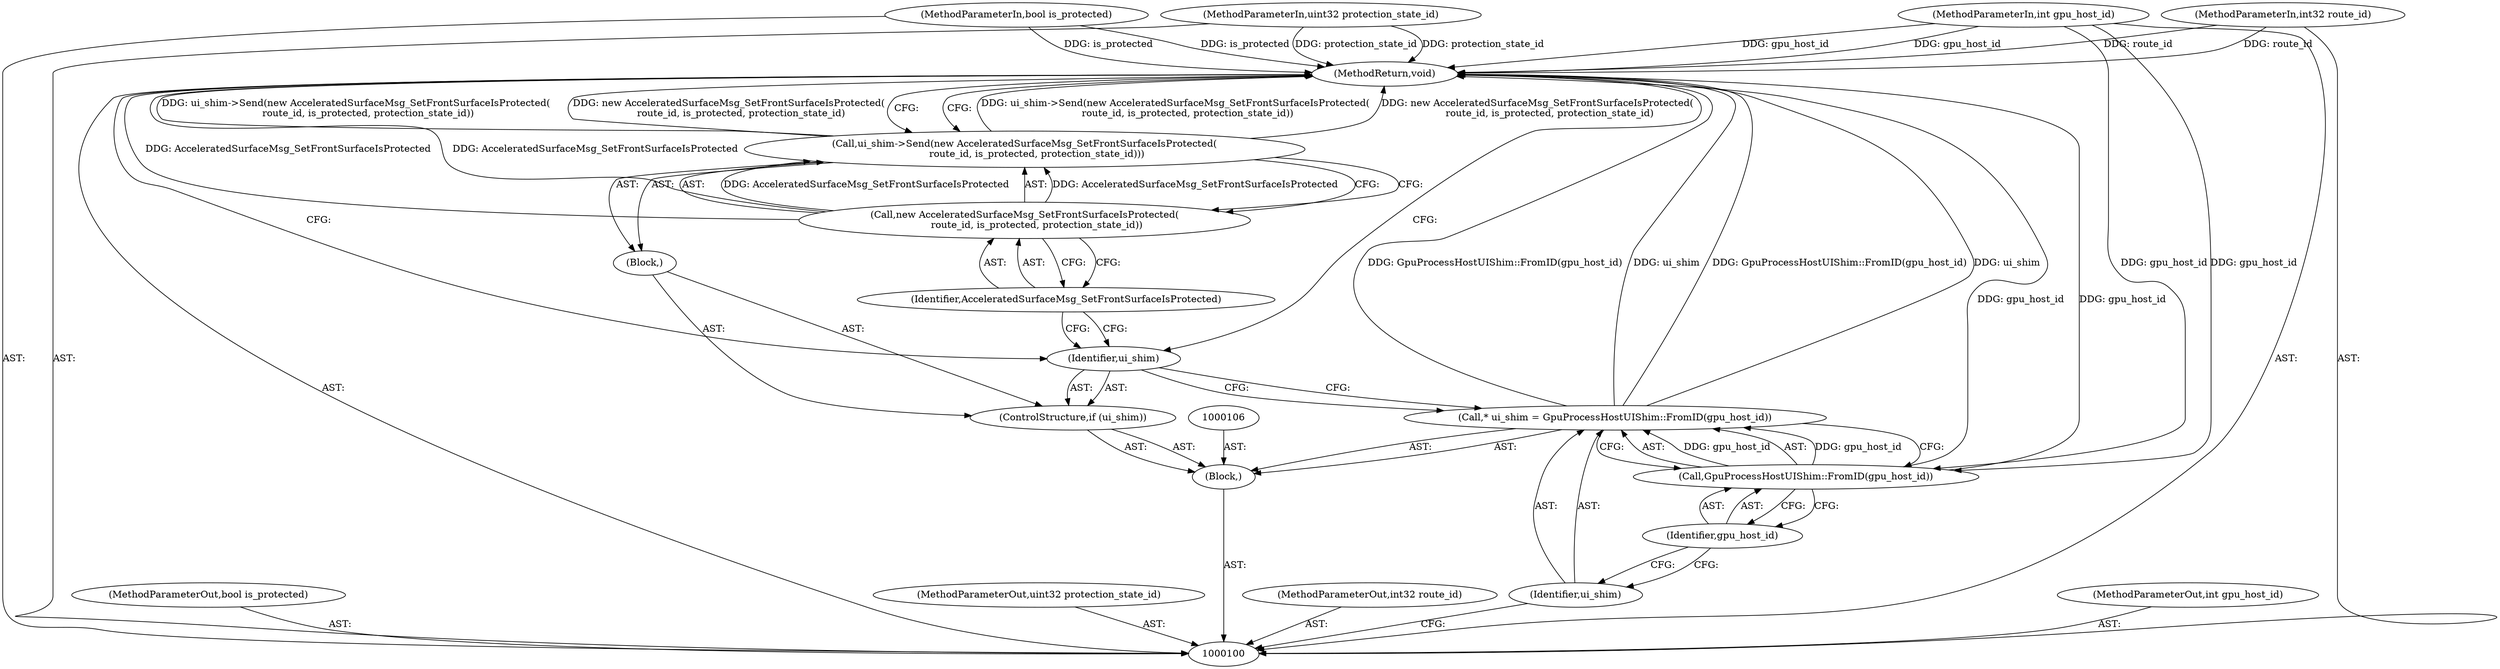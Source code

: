 digraph "1_Chrome_18d67244984a574ba2dd8779faabc0e3e34f4b76_15" {
"1000117" [label="(MethodReturn,void)"];
"1000101" [label="(MethodParameterIn,bool is_protected)"];
"1000143" [label="(MethodParameterOut,bool is_protected)"];
"1000102" [label="(MethodParameterIn,uint32 protection_state_id)"];
"1000144" [label="(MethodParameterOut,uint32 protection_state_id)"];
"1000103" [label="(MethodParameterIn,int32 route_id)"];
"1000145" [label="(MethodParameterOut,int32 route_id)"];
"1000105" [label="(Block,)"];
"1000104" [label="(MethodParameterIn,int gpu_host_id)"];
"1000146" [label="(MethodParameterOut,int gpu_host_id)"];
"1000107" [label="(Call,* ui_shim = GpuProcessHostUIShim::FromID(gpu_host_id))"];
"1000108" [label="(Identifier,ui_shim)"];
"1000109" [label="(Call,GpuProcessHostUIShim::FromID(gpu_host_id))"];
"1000110" [label="(Identifier,gpu_host_id)"];
"1000113" [label="(Block,)"];
"1000111" [label="(ControlStructure,if (ui_shim))"];
"1000112" [label="(Identifier,ui_shim)"];
"1000115" [label="(Call,new AcceleratedSurfaceMsg_SetFrontSurfaceIsProtected(\n        route_id, is_protected, protection_state_id))"];
"1000116" [label="(Identifier,AcceleratedSurfaceMsg_SetFrontSurfaceIsProtected)"];
"1000114" [label="(Call,ui_shim->Send(new AcceleratedSurfaceMsg_SetFrontSurfaceIsProtected(\n        route_id, is_protected, protection_state_id)))"];
"1000117" -> "1000100"  [label="AST: "];
"1000117" -> "1000114"  [label="CFG: "];
"1000117" -> "1000112"  [label="CFG: "];
"1000107" -> "1000117"  [label="DDG: ui_shim"];
"1000107" -> "1000117"  [label="DDG: GpuProcessHostUIShim::FromID(gpu_host_id)"];
"1000104" -> "1000117"  [label="DDG: gpu_host_id"];
"1000114" -> "1000117"  [label="DDG: ui_shim->Send(new AcceleratedSurfaceMsg_SetFrontSurfaceIsProtected(\n        route_id, is_protected, protection_state_id))"];
"1000114" -> "1000117"  [label="DDG: new AcceleratedSurfaceMsg_SetFrontSurfaceIsProtected(\n        route_id, is_protected, protection_state_id)"];
"1000103" -> "1000117"  [label="DDG: route_id"];
"1000102" -> "1000117"  [label="DDG: protection_state_id"];
"1000115" -> "1000117"  [label="DDG: AcceleratedSurfaceMsg_SetFrontSurfaceIsProtected"];
"1000101" -> "1000117"  [label="DDG: is_protected"];
"1000109" -> "1000117"  [label="DDG: gpu_host_id"];
"1000101" -> "1000100"  [label="AST: "];
"1000101" -> "1000117"  [label="DDG: is_protected"];
"1000143" -> "1000100"  [label="AST: "];
"1000102" -> "1000100"  [label="AST: "];
"1000102" -> "1000117"  [label="DDG: protection_state_id"];
"1000144" -> "1000100"  [label="AST: "];
"1000103" -> "1000100"  [label="AST: "];
"1000103" -> "1000117"  [label="DDG: route_id"];
"1000145" -> "1000100"  [label="AST: "];
"1000105" -> "1000100"  [label="AST: "];
"1000106" -> "1000105"  [label="AST: "];
"1000107" -> "1000105"  [label="AST: "];
"1000111" -> "1000105"  [label="AST: "];
"1000104" -> "1000100"  [label="AST: "];
"1000104" -> "1000117"  [label="DDG: gpu_host_id"];
"1000104" -> "1000109"  [label="DDG: gpu_host_id"];
"1000146" -> "1000100"  [label="AST: "];
"1000107" -> "1000105"  [label="AST: "];
"1000107" -> "1000109"  [label="CFG: "];
"1000108" -> "1000107"  [label="AST: "];
"1000109" -> "1000107"  [label="AST: "];
"1000112" -> "1000107"  [label="CFG: "];
"1000107" -> "1000117"  [label="DDG: ui_shim"];
"1000107" -> "1000117"  [label="DDG: GpuProcessHostUIShim::FromID(gpu_host_id)"];
"1000109" -> "1000107"  [label="DDG: gpu_host_id"];
"1000108" -> "1000107"  [label="AST: "];
"1000108" -> "1000100"  [label="CFG: "];
"1000110" -> "1000108"  [label="CFG: "];
"1000109" -> "1000107"  [label="AST: "];
"1000109" -> "1000110"  [label="CFG: "];
"1000110" -> "1000109"  [label="AST: "];
"1000107" -> "1000109"  [label="CFG: "];
"1000109" -> "1000117"  [label="DDG: gpu_host_id"];
"1000109" -> "1000107"  [label="DDG: gpu_host_id"];
"1000104" -> "1000109"  [label="DDG: gpu_host_id"];
"1000110" -> "1000109"  [label="AST: "];
"1000110" -> "1000108"  [label="CFG: "];
"1000109" -> "1000110"  [label="CFG: "];
"1000113" -> "1000111"  [label="AST: "];
"1000114" -> "1000113"  [label="AST: "];
"1000111" -> "1000105"  [label="AST: "];
"1000112" -> "1000111"  [label="AST: "];
"1000113" -> "1000111"  [label="AST: "];
"1000112" -> "1000111"  [label="AST: "];
"1000112" -> "1000107"  [label="CFG: "];
"1000116" -> "1000112"  [label="CFG: "];
"1000117" -> "1000112"  [label="CFG: "];
"1000115" -> "1000114"  [label="AST: "];
"1000115" -> "1000116"  [label="CFG: "];
"1000116" -> "1000115"  [label="AST: "];
"1000114" -> "1000115"  [label="CFG: "];
"1000115" -> "1000117"  [label="DDG: AcceleratedSurfaceMsg_SetFrontSurfaceIsProtected"];
"1000115" -> "1000114"  [label="DDG: AcceleratedSurfaceMsg_SetFrontSurfaceIsProtected"];
"1000116" -> "1000115"  [label="AST: "];
"1000116" -> "1000112"  [label="CFG: "];
"1000115" -> "1000116"  [label="CFG: "];
"1000114" -> "1000113"  [label="AST: "];
"1000114" -> "1000115"  [label="CFG: "];
"1000115" -> "1000114"  [label="AST: "];
"1000117" -> "1000114"  [label="CFG: "];
"1000114" -> "1000117"  [label="DDG: ui_shim->Send(new AcceleratedSurfaceMsg_SetFrontSurfaceIsProtected(\n        route_id, is_protected, protection_state_id))"];
"1000114" -> "1000117"  [label="DDG: new AcceleratedSurfaceMsg_SetFrontSurfaceIsProtected(\n        route_id, is_protected, protection_state_id)"];
"1000115" -> "1000114"  [label="DDG: AcceleratedSurfaceMsg_SetFrontSurfaceIsProtected"];
}
